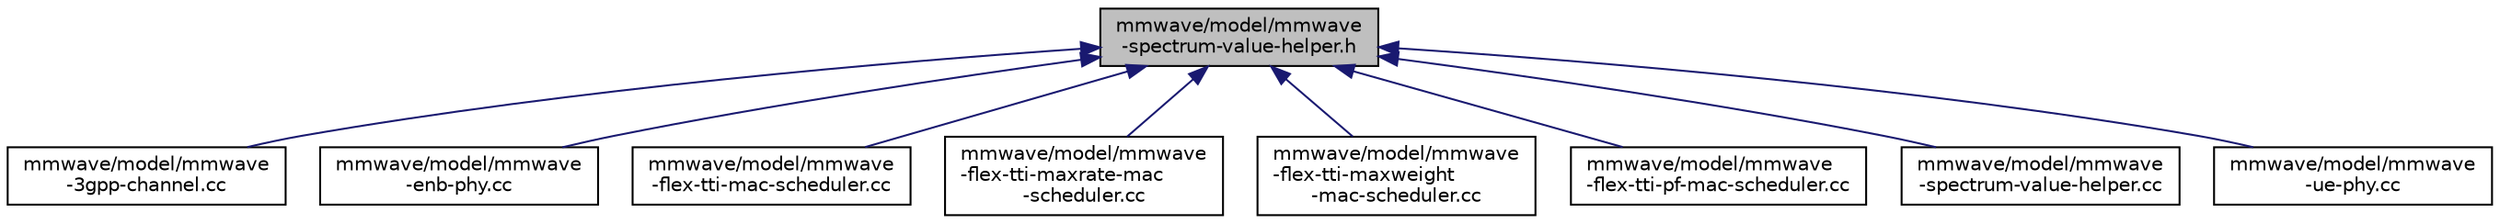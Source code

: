 digraph "mmwave/model/mmwave-spectrum-value-helper.h"
{
  edge [fontname="Helvetica",fontsize="10",labelfontname="Helvetica",labelfontsize="10"];
  node [fontname="Helvetica",fontsize="10",shape=record];
  Node1 [label="mmwave/model/mmwave\l-spectrum-value-helper.h",height=0.2,width=0.4,color="black", fillcolor="grey75", style="filled", fontcolor="black"];
  Node1 -> Node2 [dir="back",color="midnightblue",fontsize="10",style="solid"];
  Node2 [label="mmwave/model/mmwave\l-3gpp-channel.cc",height=0.2,width=0.4,color="black", fillcolor="white", style="filled",URL="$de/d10/mmwave-3gpp-channel_8cc.html"];
  Node1 -> Node3 [dir="back",color="midnightblue",fontsize="10",style="solid"];
  Node3 [label="mmwave/model/mmwave\l-enb-phy.cc",height=0.2,width=0.4,color="black", fillcolor="white", style="filled",URL="$da/dbc/mmwave-enb-phy_8cc.html"];
  Node1 -> Node4 [dir="back",color="midnightblue",fontsize="10",style="solid"];
  Node4 [label="mmwave/model/mmwave\l-flex-tti-mac-scheduler.cc",height=0.2,width=0.4,color="black", fillcolor="white", style="filled",URL="$d4/d49/mmwave-flex-tti-mac-scheduler_8cc.html"];
  Node1 -> Node5 [dir="back",color="midnightblue",fontsize="10",style="solid"];
  Node5 [label="mmwave/model/mmwave\l-flex-tti-maxrate-mac\l-scheduler.cc",height=0.2,width=0.4,color="black", fillcolor="white", style="filled",URL="$d9/dc7/mmwave-flex-tti-maxrate-mac-scheduler_8cc.html"];
  Node1 -> Node6 [dir="back",color="midnightblue",fontsize="10",style="solid"];
  Node6 [label="mmwave/model/mmwave\l-flex-tti-maxweight\l-mac-scheduler.cc",height=0.2,width=0.4,color="black", fillcolor="white", style="filled",URL="$d0/d70/mmwave-flex-tti-maxweight-mac-scheduler_8cc.html"];
  Node1 -> Node7 [dir="back",color="midnightblue",fontsize="10",style="solid"];
  Node7 [label="mmwave/model/mmwave\l-flex-tti-pf-mac-scheduler.cc",height=0.2,width=0.4,color="black", fillcolor="white", style="filled",URL="$d1/d2c/mmwave-flex-tti-pf-mac-scheduler_8cc.html"];
  Node1 -> Node8 [dir="back",color="midnightblue",fontsize="10",style="solid"];
  Node8 [label="mmwave/model/mmwave\l-spectrum-value-helper.cc",height=0.2,width=0.4,color="black", fillcolor="white", style="filled",URL="$d8/d26/mmwave-spectrum-value-helper_8cc.html"];
  Node1 -> Node9 [dir="back",color="midnightblue",fontsize="10",style="solid"];
  Node9 [label="mmwave/model/mmwave\l-ue-phy.cc",height=0.2,width=0.4,color="black", fillcolor="white", style="filled",URL="$dc/dcd/mmwave-ue-phy_8cc.html"];
}
